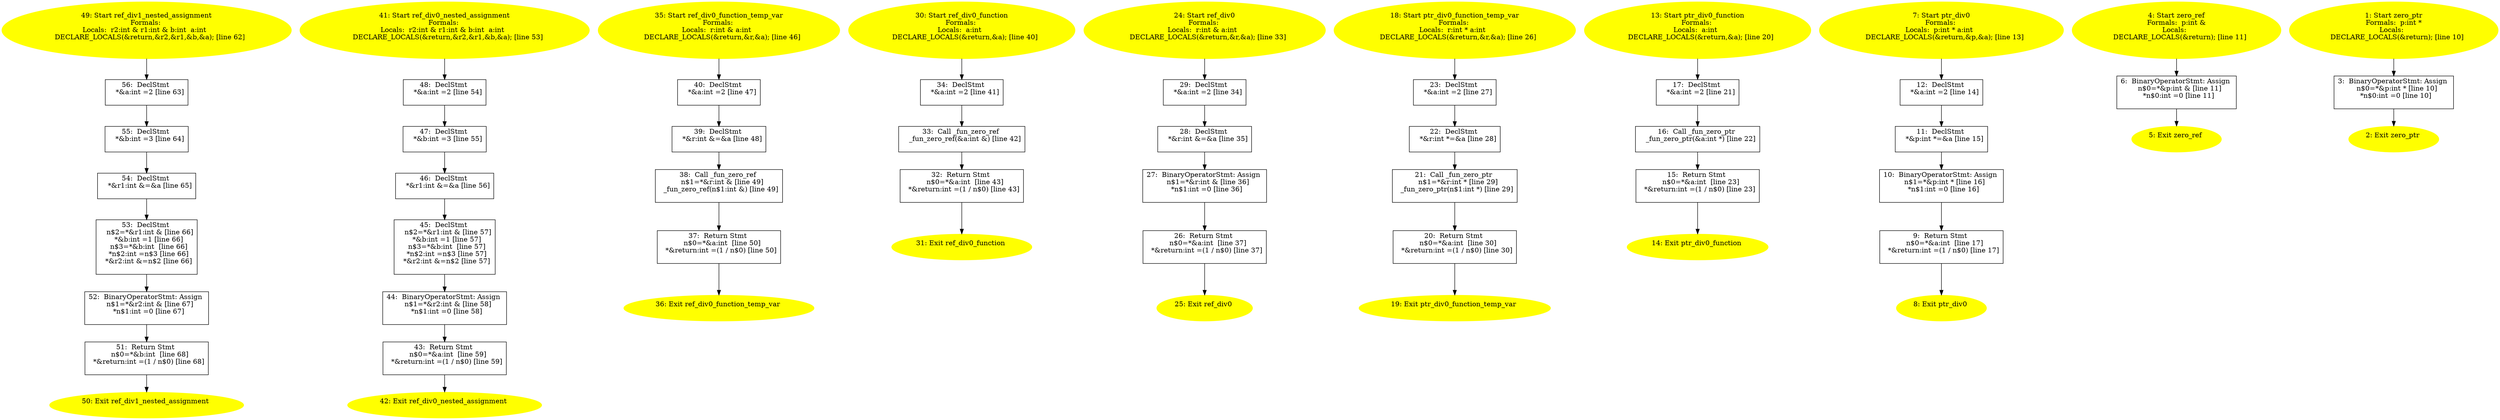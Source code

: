 /* @generated */
digraph iCFG {
56 [label="56:  DeclStmt \n   *&a:int =2 [line 63]\n " shape="box"]
	

	 56 -> 55 ;
55 [label="55:  DeclStmt \n   *&b:int =3 [line 64]\n " shape="box"]
	

	 55 -> 54 ;
54 [label="54:  DeclStmt \n   *&r1:int &=&a [line 65]\n " shape="box"]
	

	 54 -> 53 ;
53 [label="53:  DeclStmt \n   n$2=*&r1:int & [line 66]\n  *&b:int =1 [line 66]\n  n$3=*&b:int  [line 66]\n  *n$2:int =n$3 [line 66]\n  *&r2:int &=n$2 [line 66]\n " shape="box"]
	

	 53 -> 52 ;
52 [label="52:  BinaryOperatorStmt: Assign \n   n$1=*&r2:int & [line 67]\n  *n$1:int =0 [line 67]\n " shape="box"]
	

	 52 -> 51 ;
51 [label="51:  Return Stmt \n   n$0=*&b:int  [line 68]\n  *&return:int =(1 / n$0) [line 68]\n " shape="box"]
	

	 51 -> 50 ;
50 [label="50: Exit ref_div1_nested_assignment \n  " color=yellow style=filled]
	

49 [label="49: Start ref_div1_nested_assignment\nFormals: \nLocals:  r2:int & r1:int & b:int  a:int  \n   DECLARE_LOCALS(&return,&r2,&r1,&b,&a); [line 62]\n " color=yellow style=filled]
	

	 49 -> 56 ;
48 [label="48:  DeclStmt \n   *&a:int =2 [line 54]\n " shape="box"]
	

	 48 -> 47 ;
47 [label="47:  DeclStmt \n   *&b:int =3 [line 55]\n " shape="box"]
	

	 47 -> 46 ;
46 [label="46:  DeclStmt \n   *&r1:int &=&a [line 56]\n " shape="box"]
	

	 46 -> 45 ;
45 [label="45:  DeclStmt \n   n$2=*&r1:int & [line 57]\n  *&b:int =1 [line 57]\n  n$3=*&b:int  [line 57]\n  *n$2:int =n$3 [line 57]\n  *&r2:int &=n$2 [line 57]\n " shape="box"]
	

	 45 -> 44 ;
44 [label="44:  BinaryOperatorStmt: Assign \n   n$1=*&r2:int & [line 58]\n  *n$1:int =0 [line 58]\n " shape="box"]
	

	 44 -> 43 ;
43 [label="43:  Return Stmt \n   n$0=*&a:int  [line 59]\n  *&return:int =(1 / n$0) [line 59]\n " shape="box"]
	

	 43 -> 42 ;
42 [label="42: Exit ref_div0_nested_assignment \n  " color=yellow style=filled]
	

41 [label="41: Start ref_div0_nested_assignment\nFormals: \nLocals:  r2:int & r1:int & b:int  a:int  \n   DECLARE_LOCALS(&return,&r2,&r1,&b,&a); [line 53]\n " color=yellow style=filled]
	

	 41 -> 48 ;
40 [label="40:  DeclStmt \n   *&a:int =2 [line 47]\n " shape="box"]
	

	 40 -> 39 ;
39 [label="39:  DeclStmt \n   *&r:int &=&a [line 48]\n " shape="box"]
	

	 39 -> 38 ;
38 [label="38:  Call _fun_zero_ref \n   n$1=*&r:int & [line 49]\n  _fun_zero_ref(n$1:int &) [line 49]\n " shape="box"]
	

	 38 -> 37 ;
37 [label="37:  Return Stmt \n   n$0=*&a:int  [line 50]\n  *&return:int =(1 / n$0) [line 50]\n " shape="box"]
	

	 37 -> 36 ;
36 [label="36: Exit ref_div0_function_temp_var \n  " color=yellow style=filled]
	

35 [label="35: Start ref_div0_function_temp_var\nFormals: \nLocals:  r:int & a:int  \n   DECLARE_LOCALS(&return,&r,&a); [line 46]\n " color=yellow style=filled]
	

	 35 -> 40 ;
34 [label="34:  DeclStmt \n   *&a:int =2 [line 41]\n " shape="box"]
	

	 34 -> 33 ;
33 [label="33:  Call _fun_zero_ref \n   _fun_zero_ref(&a:int &) [line 42]\n " shape="box"]
	

	 33 -> 32 ;
32 [label="32:  Return Stmt \n   n$0=*&a:int  [line 43]\n  *&return:int =(1 / n$0) [line 43]\n " shape="box"]
	

	 32 -> 31 ;
31 [label="31: Exit ref_div0_function \n  " color=yellow style=filled]
	

30 [label="30: Start ref_div0_function\nFormals: \nLocals:  a:int  \n   DECLARE_LOCALS(&return,&a); [line 40]\n " color=yellow style=filled]
	

	 30 -> 34 ;
29 [label="29:  DeclStmt \n   *&a:int =2 [line 34]\n " shape="box"]
	

	 29 -> 28 ;
28 [label="28:  DeclStmt \n   *&r:int &=&a [line 35]\n " shape="box"]
	

	 28 -> 27 ;
27 [label="27:  BinaryOperatorStmt: Assign \n   n$1=*&r:int & [line 36]\n  *n$1:int =0 [line 36]\n " shape="box"]
	

	 27 -> 26 ;
26 [label="26:  Return Stmt \n   n$0=*&a:int  [line 37]\n  *&return:int =(1 / n$0) [line 37]\n " shape="box"]
	

	 26 -> 25 ;
25 [label="25: Exit ref_div0 \n  " color=yellow style=filled]
	

24 [label="24: Start ref_div0\nFormals: \nLocals:  r:int & a:int  \n   DECLARE_LOCALS(&return,&r,&a); [line 33]\n " color=yellow style=filled]
	

	 24 -> 29 ;
23 [label="23:  DeclStmt \n   *&a:int =2 [line 27]\n " shape="box"]
	

	 23 -> 22 ;
22 [label="22:  DeclStmt \n   *&r:int *=&a [line 28]\n " shape="box"]
	

	 22 -> 21 ;
21 [label="21:  Call _fun_zero_ptr \n   n$1=*&r:int * [line 29]\n  _fun_zero_ptr(n$1:int *) [line 29]\n " shape="box"]
	

	 21 -> 20 ;
20 [label="20:  Return Stmt \n   n$0=*&a:int  [line 30]\n  *&return:int =(1 / n$0) [line 30]\n " shape="box"]
	

	 20 -> 19 ;
19 [label="19: Exit ptr_div0_function_temp_var \n  " color=yellow style=filled]
	

18 [label="18: Start ptr_div0_function_temp_var\nFormals: \nLocals:  r:int * a:int  \n   DECLARE_LOCALS(&return,&r,&a); [line 26]\n " color=yellow style=filled]
	

	 18 -> 23 ;
17 [label="17:  DeclStmt \n   *&a:int =2 [line 21]\n " shape="box"]
	

	 17 -> 16 ;
16 [label="16:  Call _fun_zero_ptr \n   _fun_zero_ptr(&a:int *) [line 22]\n " shape="box"]
	

	 16 -> 15 ;
15 [label="15:  Return Stmt \n   n$0=*&a:int  [line 23]\n  *&return:int =(1 / n$0) [line 23]\n " shape="box"]
	

	 15 -> 14 ;
14 [label="14: Exit ptr_div0_function \n  " color=yellow style=filled]
	

13 [label="13: Start ptr_div0_function\nFormals: \nLocals:  a:int  \n   DECLARE_LOCALS(&return,&a); [line 20]\n " color=yellow style=filled]
	

	 13 -> 17 ;
12 [label="12:  DeclStmt \n   *&a:int =2 [line 14]\n " shape="box"]
	

	 12 -> 11 ;
11 [label="11:  DeclStmt \n   *&p:int *=&a [line 15]\n " shape="box"]
	

	 11 -> 10 ;
10 [label="10:  BinaryOperatorStmt: Assign \n   n$1=*&p:int * [line 16]\n  *n$1:int =0 [line 16]\n " shape="box"]
	

	 10 -> 9 ;
9 [label="9:  Return Stmt \n   n$0=*&a:int  [line 17]\n  *&return:int =(1 / n$0) [line 17]\n " shape="box"]
	

	 9 -> 8 ;
8 [label="8: Exit ptr_div0 \n  " color=yellow style=filled]
	

7 [label="7: Start ptr_div0\nFormals: \nLocals:  p:int * a:int  \n   DECLARE_LOCALS(&return,&p,&a); [line 13]\n " color=yellow style=filled]
	

	 7 -> 12 ;
6 [label="6:  BinaryOperatorStmt: Assign \n   n$0=*&p:int & [line 11]\n  *n$0:int =0 [line 11]\n " shape="box"]
	

	 6 -> 5 ;
5 [label="5: Exit zero_ref \n  " color=yellow style=filled]
	

4 [label="4: Start zero_ref\nFormals:  p:int &\nLocals:  \n   DECLARE_LOCALS(&return); [line 11]\n " color=yellow style=filled]
	

	 4 -> 6 ;
3 [label="3:  BinaryOperatorStmt: Assign \n   n$0=*&p:int * [line 10]\n  *n$0:int =0 [line 10]\n " shape="box"]
	

	 3 -> 2 ;
2 [label="2: Exit zero_ptr \n  " color=yellow style=filled]
	

1 [label="1: Start zero_ptr\nFormals:  p:int *\nLocals:  \n   DECLARE_LOCALS(&return); [line 10]\n " color=yellow style=filled]
	

	 1 -> 3 ;
}
